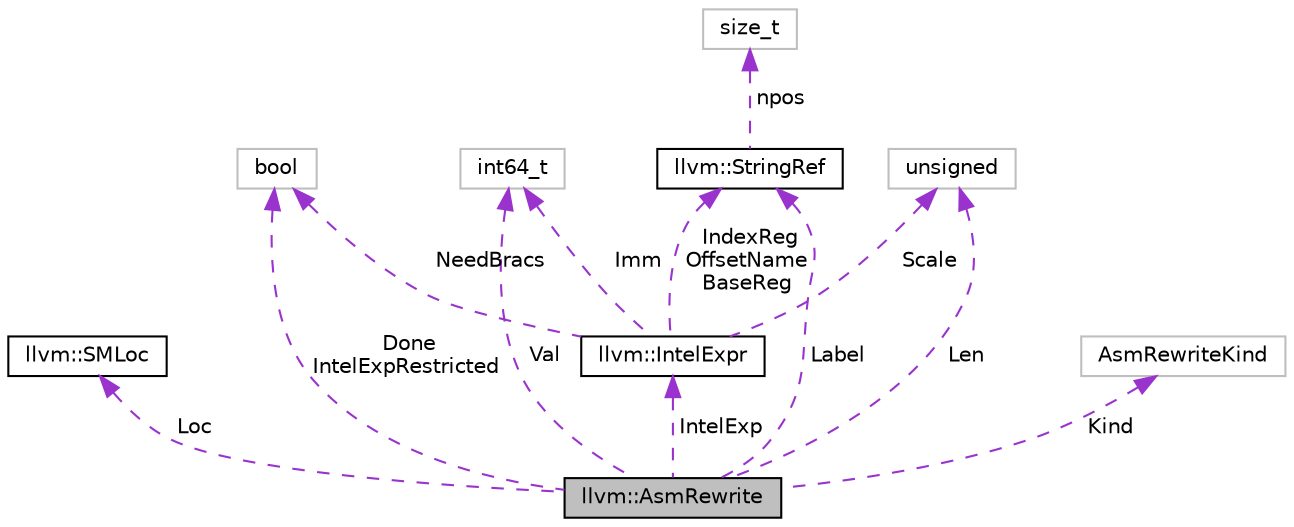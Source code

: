 digraph "llvm::AsmRewrite"
{
 // LATEX_PDF_SIZE
  bgcolor="transparent";
  edge [fontname="Helvetica",fontsize="10",labelfontname="Helvetica",labelfontsize="10"];
  node [fontname="Helvetica",fontsize="10",shape=record];
  Node1 [label="llvm::AsmRewrite",height=0.2,width=0.4,color="black", fillcolor="grey75", style="filled", fontcolor="black",tooltip=" "];
  Node2 -> Node1 [dir="back",color="darkorchid3",fontsize="10",style="dashed",label=" Loc" ,fontname="Helvetica"];
  Node2 [label="llvm::SMLoc",height=0.2,width=0.4,color="black",URL="$classllvm_1_1SMLoc.html",tooltip="Represents a location in source code."];
  Node3 -> Node1 [dir="back",color="darkorchid3",fontsize="10",style="dashed",label=" IntelExp" ,fontname="Helvetica"];
  Node3 [label="llvm::IntelExpr",height=0.2,width=0.4,color="black",URL="$structllvm_1_1IntelExpr.html",tooltip=" "];
  Node4 -> Node3 [dir="back",color="darkorchid3",fontsize="10",style="dashed",label=" Imm" ,fontname="Helvetica"];
  Node4 [label="int64_t",height=0.2,width=0.4,color="grey75",tooltip=" "];
  Node5 -> Node3 [dir="back",color="darkorchid3",fontsize="10",style="dashed",label=" NeedBracs" ,fontname="Helvetica"];
  Node5 [label="bool",height=0.2,width=0.4,color="grey75",tooltip=" "];
  Node6 -> Node3 [dir="back",color="darkorchid3",fontsize="10",style="dashed",label=" Scale" ,fontname="Helvetica"];
  Node6 [label="unsigned",height=0.2,width=0.4,color="grey75",tooltip=" "];
  Node7 -> Node3 [dir="back",color="darkorchid3",fontsize="10",style="dashed",label=" IndexReg\nOffsetName\nBaseReg" ,fontname="Helvetica"];
  Node7 [label="llvm::StringRef",height=0.2,width=0.4,color="black",URL="$classllvm_1_1StringRef.html",tooltip="StringRef - Represent a constant reference to a string, i.e."];
  Node8 -> Node7 [dir="back",color="darkorchid3",fontsize="10",style="dashed",label=" npos" ,fontname="Helvetica"];
  Node8 [label="size_t",height=0.2,width=0.4,color="grey75",tooltip=" "];
  Node4 -> Node1 [dir="back",color="darkorchid3",fontsize="10",style="dashed",label=" Val" ,fontname="Helvetica"];
  Node5 -> Node1 [dir="back",color="darkorchid3",fontsize="10",style="dashed",label=" Done\nIntelExpRestricted" ,fontname="Helvetica"];
  Node9 -> Node1 [dir="back",color="darkorchid3",fontsize="10",style="dashed",label=" Kind" ,fontname="Helvetica"];
  Node9 [label="AsmRewriteKind",height=0.2,width=0.4,color="grey75",tooltip=" "];
  Node6 -> Node1 [dir="back",color="darkorchid3",fontsize="10",style="dashed",label=" Len" ,fontname="Helvetica"];
  Node7 -> Node1 [dir="back",color="darkorchid3",fontsize="10",style="dashed",label=" Label" ,fontname="Helvetica"];
}
